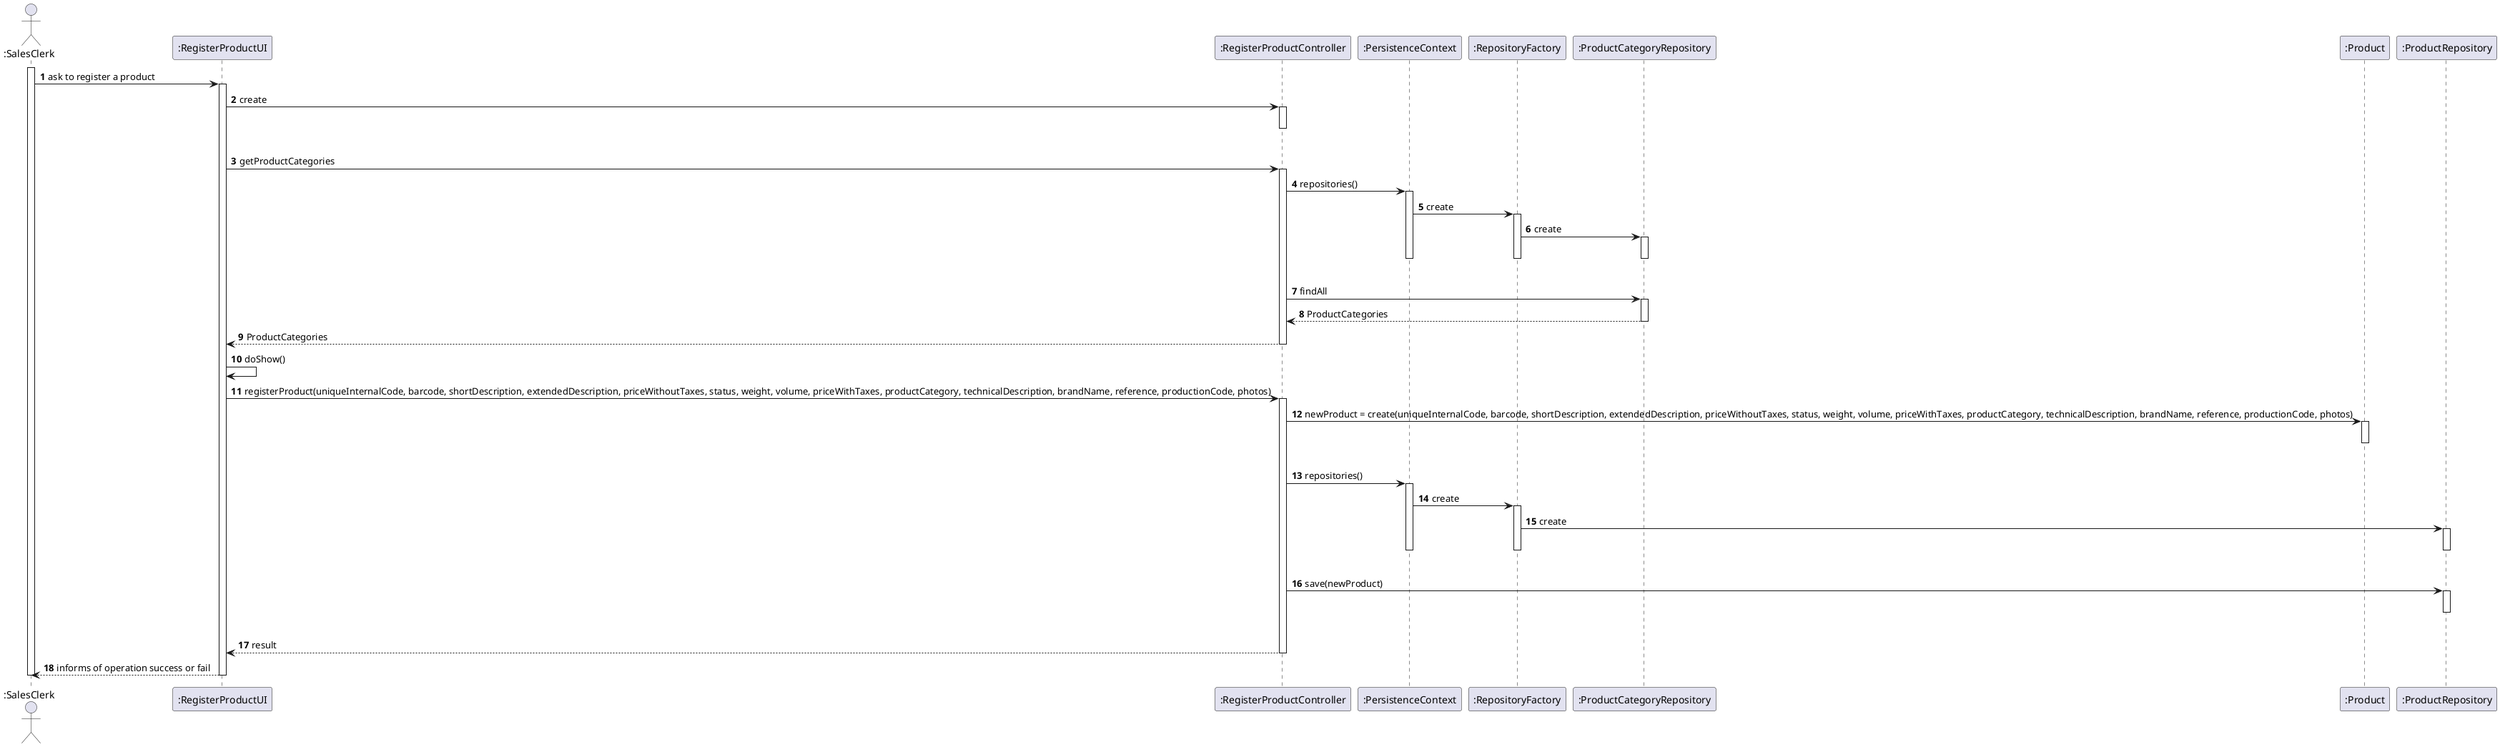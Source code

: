 @startuml
'https://plantuml.com/sequence-diagram

autonumber

Actor ":SalesClerk" as SC
participant ":RegisterProductUI" as UI
participant ":RegisterProductController" as CTRL
participant ":PersistenceContext" as Persistance
participant ":RepositoryFactory" as Factory
participant ":ProductCategoryRepository" as CatRep
participant ":Product" as Prod
participant ":ProductRepository" as ProRep

activate SC
SC -> UI : ask to register a product
activate UI
UI -> CTRL : create
activate CTRL
|||
deactivate CTRL
UI -> CTRL : getProductCategories
activate CTRL
CTRL -> Persistance : repositories()
activate Persistance
Persistance -> Factory : create
activate Factory
Factory -> CatRep : create
activate CatRep
|||
deactivate CatRep
deactivate Factory
deactivate Persistance
CTRL -> CatRep : findAll
activate CatRep
CatRep --> CTRL : ProductCategories
deactivate CatRep
CTRL --> UI : ProductCategories
deactivate CTRL
UI -> UI : doShow()
UI -> CTRL : registerProduct(uniqueInternalCode, barcode, shortDescription, extendedDescription, priceWithoutTaxes, status, weight, volume, priceWithTaxes, productCategory, technicalDescription, brandName, reference, productionCode, photos)
activate CTRL
CTRL -> Prod : newProduct = create(uniqueInternalCode, barcode, shortDescription, extendedDescription, priceWithoutTaxes, status, weight, volume, priceWithTaxes, productCategory, technicalDescription, brandName, reference, productionCode, photos)
activate Prod
|||
deactivate Prod
CTRL -> Persistance : repositories()
activate Persistance
Persistance -> Factory : create
activate Factory
Factory -> ProRep : create
activate ProRep
|||
deactivate ProRep
deactivate Factory
deactivate Persistance
CTRL -> ProRep : save(newProduct)
activate ProRep
|||
deactivate ProRep
CTRL --> UI : result
deactivate CTRL
UI --> SC : informs of operation success or fail
deactivate UI
deactivate SC

@enduml